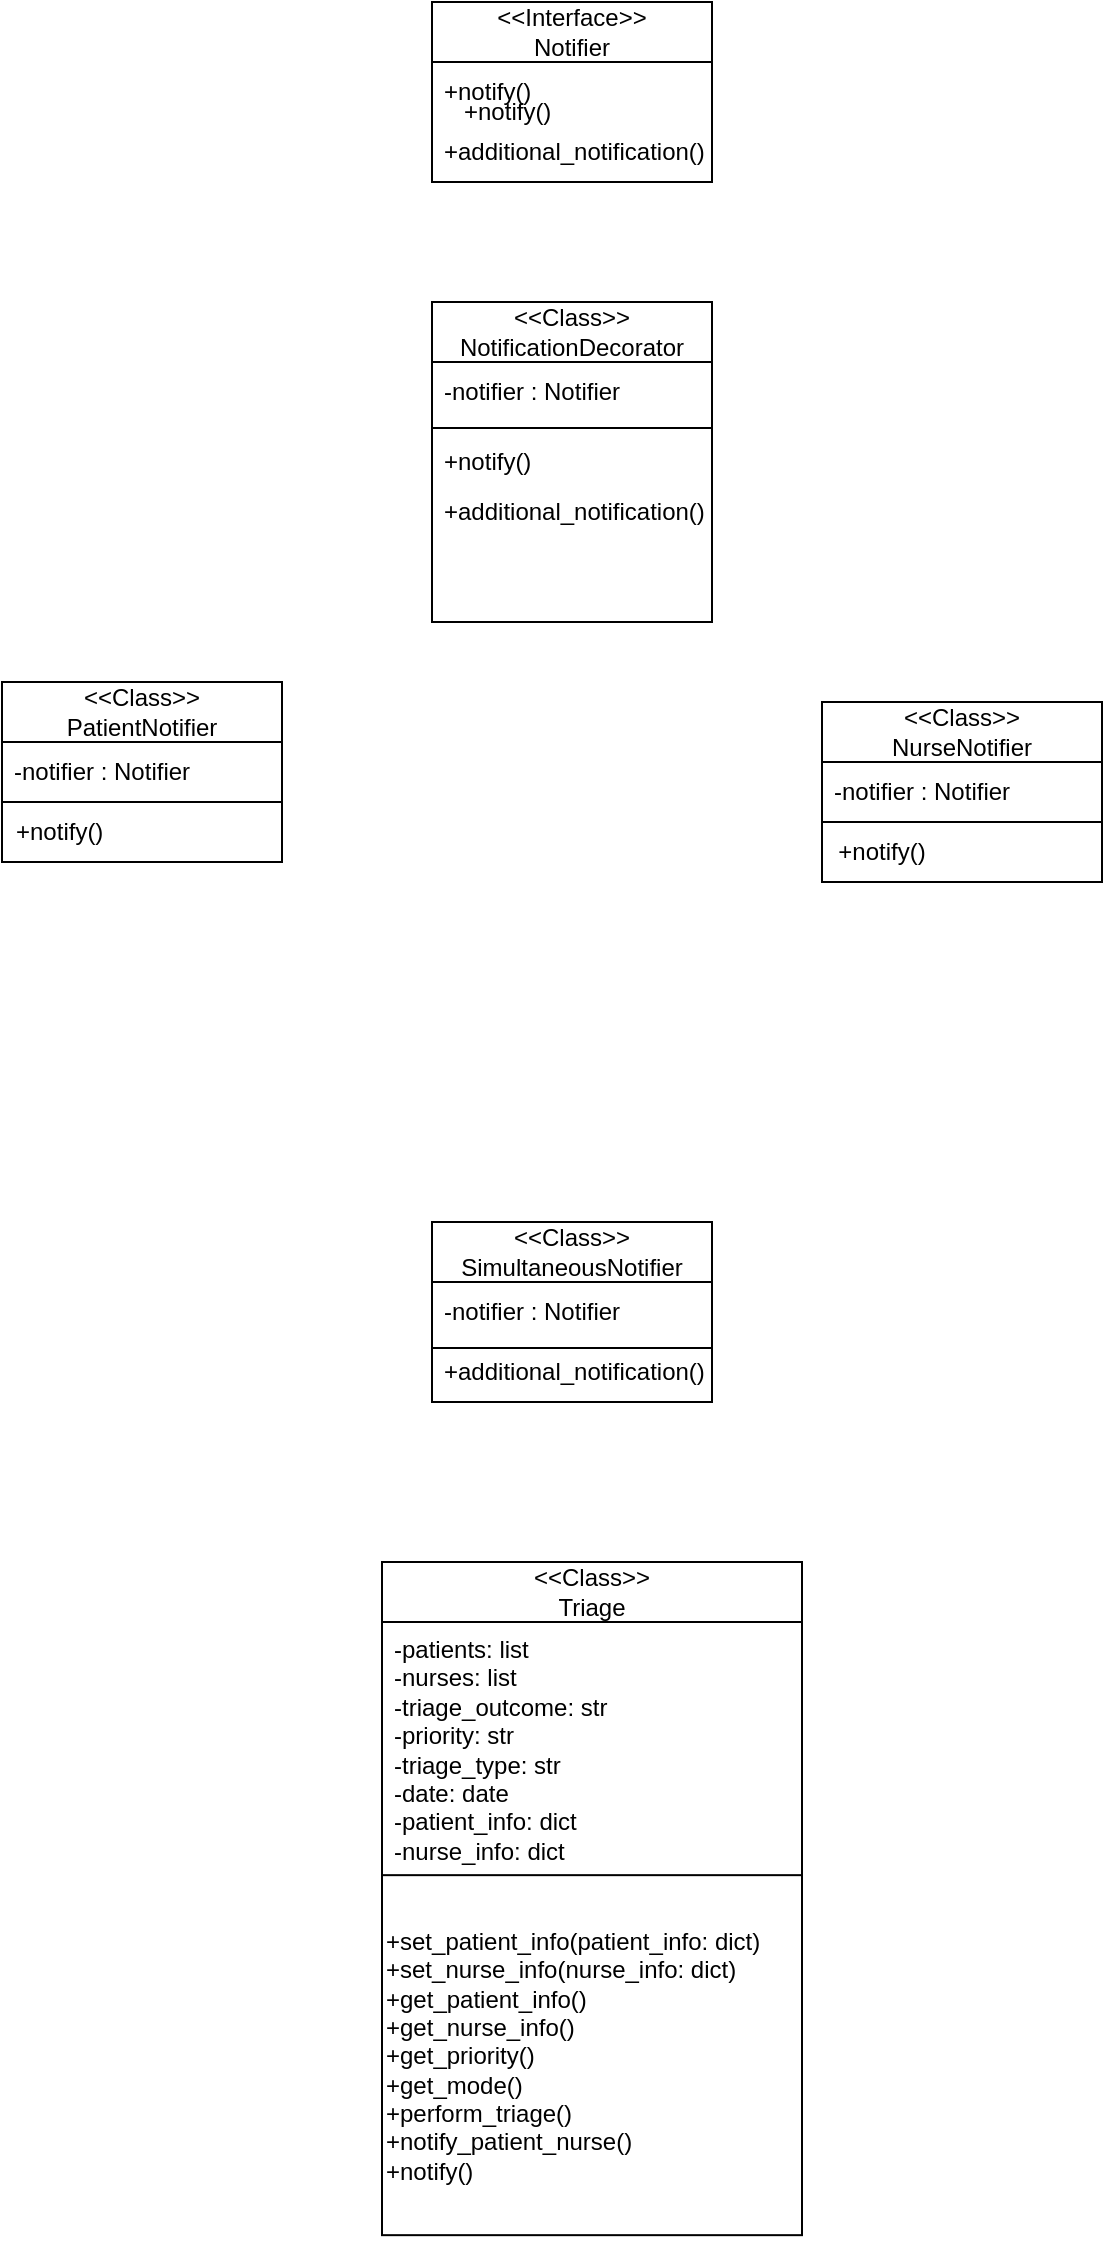 <mxfile version="24.8.3">
  <diagram name="Page-1" id="J9g2O14Uw9vX5HxH-n-V">
    <mxGraphModel dx="1213" dy="663" grid="1" gridSize="10" guides="1" tooltips="1" connect="1" arrows="1" fold="1" page="1" pageScale="1" pageWidth="850" pageHeight="1100" math="0" shadow="0">
      <root>
        <mxCell id="0" />
        <mxCell id="1" parent="0" />
        <mxCell id="QHcA-1QilDFWebVEuCo4-1" value="&amp;lt;&amp;lt;Interface&amp;gt;&amp;gt;&lt;br&gt;Notifier" style="swimlane;fontStyle=0;childLayout=stackLayout;horizontal=1;startSize=30;horizontalStack=0;resizeParent=1;resizeParentMax=0;resizeLast=0;collapsible=1;marginBottom=0;whiteSpace=wrap;html=1;" vertex="1" parent="1">
          <mxGeometry x="355" y="110" width="140" height="90" as="geometry" />
        </mxCell>
        <mxCell id="QHcA-1QilDFWebVEuCo4-2" value="+notify()" style="text;strokeColor=none;fillColor=none;align=left;verticalAlign=middle;spacingLeft=4;spacingRight=4;overflow=hidden;points=[[0,0.5],[1,0.5]];portConstraint=eastwest;rotatable=0;whiteSpace=wrap;html=1;" vertex="1" parent="QHcA-1QilDFWebVEuCo4-1">
          <mxGeometry y="30" width="140" height="30" as="geometry" />
        </mxCell>
        <mxCell id="QHcA-1QilDFWebVEuCo4-3" value="+additional_notification()" style="text;strokeColor=none;fillColor=none;align=left;verticalAlign=middle;spacingLeft=4;spacingRight=4;overflow=hidden;points=[[0,0.5],[1,0.5]];portConstraint=eastwest;rotatable=0;whiteSpace=wrap;html=1;" vertex="1" parent="QHcA-1QilDFWebVEuCo4-1">
          <mxGeometry y="60" width="140" height="30" as="geometry" />
        </mxCell>
        <mxCell id="QHcA-1QilDFWebVEuCo4-9" value="+notify()" style="text;strokeColor=none;fillColor=none;align=left;verticalAlign=middle;spacingLeft=4;spacingRight=4;overflow=hidden;points=[[0,0.5],[1,0.5]];portConstraint=eastwest;rotatable=0;whiteSpace=wrap;html=1;" vertex="1" parent="1">
          <mxGeometry x="365" y="150" width="140" height="30" as="geometry" />
        </mxCell>
        <mxCell id="QHcA-1QilDFWebVEuCo4-24" value="" style="group" vertex="1" connectable="0" parent="1">
          <mxGeometry x="355" y="260" width="140" height="160" as="geometry" />
        </mxCell>
        <mxCell id="QHcA-1QilDFWebVEuCo4-5" value="&amp;lt;&amp;lt;Class&amp;gt;&amp;gt;&lt;br&gt;NotificationDecorator" style="swimlane;fontStyle=0;childLayout=stackLayout;horizontal=1;startSize=30;horizontalStack=0;resizeParent=1;resizeParentMax=0;resizeLast=0;collapsible=1;marginBottom=0;whiteSpace=wrap;html=1;movable=0;resizable=0;rotatable=0;deletable=0;editable=0;locked=1;connectable=0;" vertex="1" parent="QHcA-1QilDFWebVEuCo4-24">
          <mxGeometry width="140" height="160" as="geometry" />
        </mxCell>
        <mxCell id="QHcA-1QilDFWebVEuCo4-7" value="-notifier : Notifier" style="text;strokeColor=none;fillColor=none;align=left;verticalAlign=middle;spacingLeft=4;spacingRight=4;overflow=hidden;points=[[0,0.5],[1,0.5]];portConstraint=eastwest;rotatable=0;whiteSpace=wrap;html=1;movable=0;resizable=0;deletable=0;editable=0;locked=1;connectable=0;" vertex="1" parent="QHcA-1QilDFWebVEuCo4-5">
          <mxGeometry y="30" width="140" height="30" as="geometry" />
        </mxCell>
        <mxCell id="QHcA-1QilDFWebVEuCo4-8" value="" style="endArrow=none;html=1;rounded=0;exitX=0;exitY=0.5;exitDx=0;exitDy=0;entryX=1;entryY=0.5;entryDx=0;entryDy=0;" edge="1" parent="QHcA-1QilDFWebVEuCo4-24">
          <mxGeometry width="50" height="50" relative="1" as="geometry">
            <mxPoint y="63" as="sourcePoint" />
            <mxPoint x="140" y="63" as="targetPoint" />
          </mxGeometry>
        </mxCell>
        <mxCell id="QHcA-1QilDFWebVEuCo4-10" value="+notify()" style="text;strokeColor=none;fillColor=none;align=left;verticalAlign=middle;spacingLeft=4;spacingRight=4;overflow=hidden;points=[[0,0.5],[1,0.5]];portConstraint=eastwest;rotatable=0;whiteSpace=wrap;html=1;" vertex="1" parent="QHcA-1QilDFWebVEuCo4-24">
          <mxGeometry y="65" width="140" height="30" as="geometry" />
        </mxCell>
        <mxCell id="QHcA-1QilDFWebVEuCo4-11" value="+additional_notification()" style="text;strokeColor=none;fillColor=none;align=left;verticalAlign=middle;spacingLeft=4;spacingRight=4;overflow=hidden;points=[[0,0.5],[1,0.5]];portConstraint=eastwest;rotatable=0;whiteSpace=wrap;html=1;" vertex="1" parent="QHcA-1QilDFWebVEuCo4-24">
          <mxGeometry y="90" width="140" height="30" as="geometry" />
        </mxCell>
        <mxCell id="QHcA-1QilDFWebVEuCo4-25" value="" style="group;movable=1;resizable=1;rotatable=1;deletable=1;editable=1;locked=0;connectable=1;" vertex="1" connectable="0" parent="1">
          <mxGeometry x="140" y="450" width="140" height="160" as="geometry" />
        </mxCell>
        <mxCell id="QHcA-1QilDFWebVEuCo4-26" value="&amp;lt;&amp;lt;Class&amp;gt;&amp;gt;&lt;br&gt;PatientNotifier" style="swimlane;fontStyle=0;childLayout=stackLayout;horizontal=1;startSize=30;horizontalStack=0;resizeParent=1;resizeParentMax=0;resizeLast=0;collapsible=1;marginBottom=0;whiteSpace=wrap;html=1;movable=1;resizable=1;rotatable=1;deletable=1;editable=1;locked=0;connectable=1;" vertex="1" parent="QHcA-1QilDFWebVEuCo4-25">
          <mxGeometry width="140" height="60" as="geometry" />
        </mxCell>
        <mxCell id="QHcA-1QilDFWebVEuCo4-27" value="-notifier : Notifier" style="text;strokeColor=none;fillColor=none;align=left;verticalAlign=middle;spacingLeft=4;spacingRight=4;overflow=hidden;points=[[0,0.5],[1,0.5]];portConstraint=eastwest;rotatable=1;whiteSpace=wrap;html=1;movable=1;resizable=1;deletable=1;editable=1;locked=0;connectable=1;" vertex="1" parent="QHcA-1QilDFWebVEuCo4-26">
          <mxGeometry y="30" width="140" height="30" as="geometry" />
        </mxCell>
        <mxCell id="QHcA-1QilDFWebVEuCo4-52" value="&lt;span style=&quot;color: rgba(0, 0, 0, 0); font-family: monospace; font-size: 0px; text-align: start; text-wrap-mode: nowrap;&quot;&gt;+notify&lt;/span&gt;" style="rounded=0;whiteSpace=wrap;html=1;" vertex="1" parent="QHcA-1QilDFWebVEuCo4-25">
          <mxGeometry y="60" width="140" height="30" as="geometry" />
        </mxCell>
        <mxCell id="QHcA-1QilDFWebVEuCo4-54" value="+notify()" style="text;html=1;align=left;verticalAlign=middle;whiteSpace=wrap;rounded=0;" vertex="1" parent="QHcA-1QilDFWebVEuCo4-25">
          <mxGeometry x="5" y="60" width="60" height="30" as="geometry" />
        </mxCell>
        <mxCell id="QHcA-1QilDFWebVEuCo4-31" value="" style="group" vertex="1" connectable="0" parent="1">
          <mxGeometry x="550" y="460" width="140" height="160" as="geometry" />
        </mxCell>
        <mxCell id="QHcA-1QilDFWebVEuCo4-57" value="" style="group" vertex="1" connectable="0" parent="QHcA-1QilDFWebVEuCo4-31">
          <mxGeometry width="140" height="90" as="geometry" />
        </mxCell>
        <mxCell id="QHcA-1QilDFWebVEuCo4-32" value="&amp;lt;&amp;lt;Class&amp;gt;&amp;gt;&lt;br&gt;NurseNotifier" style="swimlane;fontStyle=0;childLayout=stackLayout;horizontal=1;startSize=30;horizontalStack=0;resizeParent=1;resizeParentMax=0;resizeLast=0;collapsible=1;marginBottom=0;whiteSpace=wrap;html=1;movable=0;resizable=0;rotatable=0;deletable=0;editable=0;locked=1;connectable=0;" vertex="1" parent="QHcA-1QilDFWebVEuCo4-57">
          <mxGeometry width="140" height="60" as="geometry" />
        </mxCell>
        <mxCell id="QHcA-1QilDFWebVEuCo4-33" value="-notifier : Notifier" style="text;strokeColor=none;fillColor=none;align=left;verticalAlign=middle;spacingLeft=4;spacingRight=4;overflow=hidden;points=[[0,0.5],[1,0.5]];portConstraint=eastwest;rotatable=1;whiteSpace=wrap;html=1;movable=1;resizable=1;deletable=1;editable=1;locked=0;connectable=1;" vertex="1" parent="QHcA-1QilDFWebVEuCo4-32">
          <mxGeometry y="30" width="140" height="30" as="geometry" />
        </mxCell>
        <mxCell id="QHcA-1QilDFWebVEuCo4-55" value="" style="rounded=0;whiteSpace=wrap;html=1;" vertex="1" parent="QHcA-1QilDFWebVEuCo4-57">
          <mxGeometry y="60" width="140" height="30" as="geometry" />
        </mxCell>
        <mxCell id="QHcA-1QilDFWebVEuCo4-56" value="+notify()" style="text;html=1;align=center;verticalAlign=middle;whiteSpace=wrap;rounded=0;" vertex="1" parent="QHcA-1QilDFWebVEuCo4-57">
          <mxGeometry y="60" width="60" height="30" as="geometry" />
        </mxCell>
        <mxCell id="QHcA-1QilDFWebVEuCo4-37" value="" style="group" vertex="1" connectable="0" parent="1">
          <mxGeometry x="355" y="720" width="140" height="160" as="geometry" />
        </mxCell>
        <mxCell id="QHcA-1QilDFWebVEuCo4-38" value="&amp;lt;&amp;lt;Class&amp;gt;&amp;gt;&lt;br&gt;SimultaneousNotifier" style="swimlane;fontStyle=0;childLayout=stackLayout;horizontal=1;startSize=30;horizontalStack=0;resizeParent=1;resizeParentMax=0;resizeLast=0;collapsible=1;marginBottom=0;whiteSpace=wrap;html=1;movable=1;resizable=1;rotatable=1;deletable=1;editable=1;locked=0;connectable=1;" vertex="1" parent="QHcA-1QilDFWebVEuCo4-37">
          <mxGeometry width="140" height="90" as="geometry" />
        </mxCell>
        <mxCell id="QHcA-1QilDFWebVEuCo4-39" value="-notifier : Notifier" style="text;strokeColor=none;fillColor=none;align=left;verticalAlign=middle;spacingLeft=4;spacingRight=4;overflow=hidden;points=[[0,0.5],[1,0.5]];portConstraint=eastwest;rotatable=1;whiteSpace=wrap;html=1;movable=1;resizable=1;deletable=1;editable=1;locked=0;connectable=1;" vertex="1" parent="QHcA-1QilDFWebVEuCo4-38">
          <mxGeometry y="30" width="140" height="30" as="geometry" />
        </mxCell>
        <mxCell id="QHcA-1QilDFWebVEuCo4-42" value="+additional_notification()" style="text;strokeColor=none;fillColor=none;align=left;verticalAlign=middle;spacingLeft=4;spacingRight=4;overflow=hidden;points=[[0,0.5],[1,0.5]];portConstraint=eastwest;rotatable=0;whiteSpace=wrap;html=1;" vertex="1" parent="QHcA-1QilDFWebVEuCo4-38">
          <mxGeometry y="60" width="140" height="30" as="geometry" />
        </mxCell>
        <mxCell id="QHcA-1QilDFWebVEuCo4-40" value="" style="endArrow=none;html=1;rounded=0;exitX=0;exitY=0.5;exitDx=0;exitDy=0;entryX=1;entryY=0.5;entryDx=0;entryDy=0;" edge="1" parent="QHcA-1QilDFWebVEuCo4-37">
          <mxGeometry width="50" height="50" relative="1" as="geometry">
            <mxPoint y="63" as="sourcePoint" />
            <mxPoint x="140" y="63" as="targetPoint" />
          </mxGeometry>
        </mxCell>
        <mxCell id="QHcA-1QilDFWebVEuCo4-43" value="" style="group;movable=1;resizable=1;rotatable=1;deletable=1;editable=1;locked=0;connectable=1;" vertex="1" connectable="0" parent="1">
          <mxGeometry x="330" y="890" width="210" height="350" as="geometry" />
        </mxCell>
        <mxCell id="QHcA-1QilDFWebVEuCo4-44" value="&amp;lt;&amp;lt;Class&amp;gt;&amp;gt;&lt;br&gt;Triage" style="swimlane;fontStyle=0;childLayout=stackLayout;horizontal=1;startSize=30;horizontalStack=0;resizeParent=1;resizeParentMax=0;resizeLast=0;collapsible=1;marginBottom=0;whiteSpace=wrap;html=1;movable=1;resizable=1;rotatable=1;deletable=1;editable=1;locked=0;connectable=1;" vertex="1" parent="QHcA-1QilDFWebVEuCo4-43">
          <mxGeometry width="210" height="158.947" as="geometry" />
        </mxCell>
        <mxCell id="QHcA-1QilDFWebVEuCo4-45" value="-patients: list&amp;nbsp;&lt;br&gt;-nurses: list&amp;nbsp;&lt;br&gt;-triage_outcome: str&amp;nbsp;&lt;br&gt;-priority: str&lt;br&gt;-triage_type: str&lt;br&gt;-date: date&lt;br&gt;-patient_info: dict&lt;br&gt;-nurse_info: dict  " style="text;strokeColor=none;fillColor=none;align=left;verticalAlign=middle;spacingLeft=4;spacingRight=4;overflow=hidden;points=[[0,0.5],[1,0.5]];portConstraint=eastwest;rotatable=1;whiteSpace=wrap;html=1;movable=1;resizable=1;deletable=1;editable=1;locked=0;connectable=1;" vertex="1" parent="QHcA-1QilDFWebVEuCo4-44">
          <mxGeometry y="30" width="210" height="128.947" as="geometry" />
        </mxCell>
        <mxCell id="QHcA-1QilDFWebVEuCo4-51" value="" style="group" vertex="1" connectable="0" parent="QHcA-1QilDFWebVEuCo4-43">
          <mxGeometry x="-3" y="156.579" width="213" height="193.421" as="geometry" />
        </mxCell>
        <mxCell id="QHcA-1QilDFWebVEuCo4-49" value="+set_patient_info(patient_info: dict)&lt;br&gt;+set_nurse_info(nurse_info: dict)&lt;br&gt;+get_patient_info()&lt;br&gt;+get_nurse_info()&lt;br&gt;+get_priority()&lt;br&gt;+get_mode()&lt;br&gt;+perform_triage()&lt;br&gt;+notify_patient_nurse()&lt;div&gt;+notify()&lt;/div&gt;" style="rounded=0;whiteSpace=wrap;html=1;align=left;" vertex="1" parent="QHcA-1QilDFWebVEuCo4-51">
          <mxGeometry x="3" width="210" height="180" as="geometry" />
        </mxCell>
      </root>
    </mxGraphModel>
  </diagram>
</mxfile>
